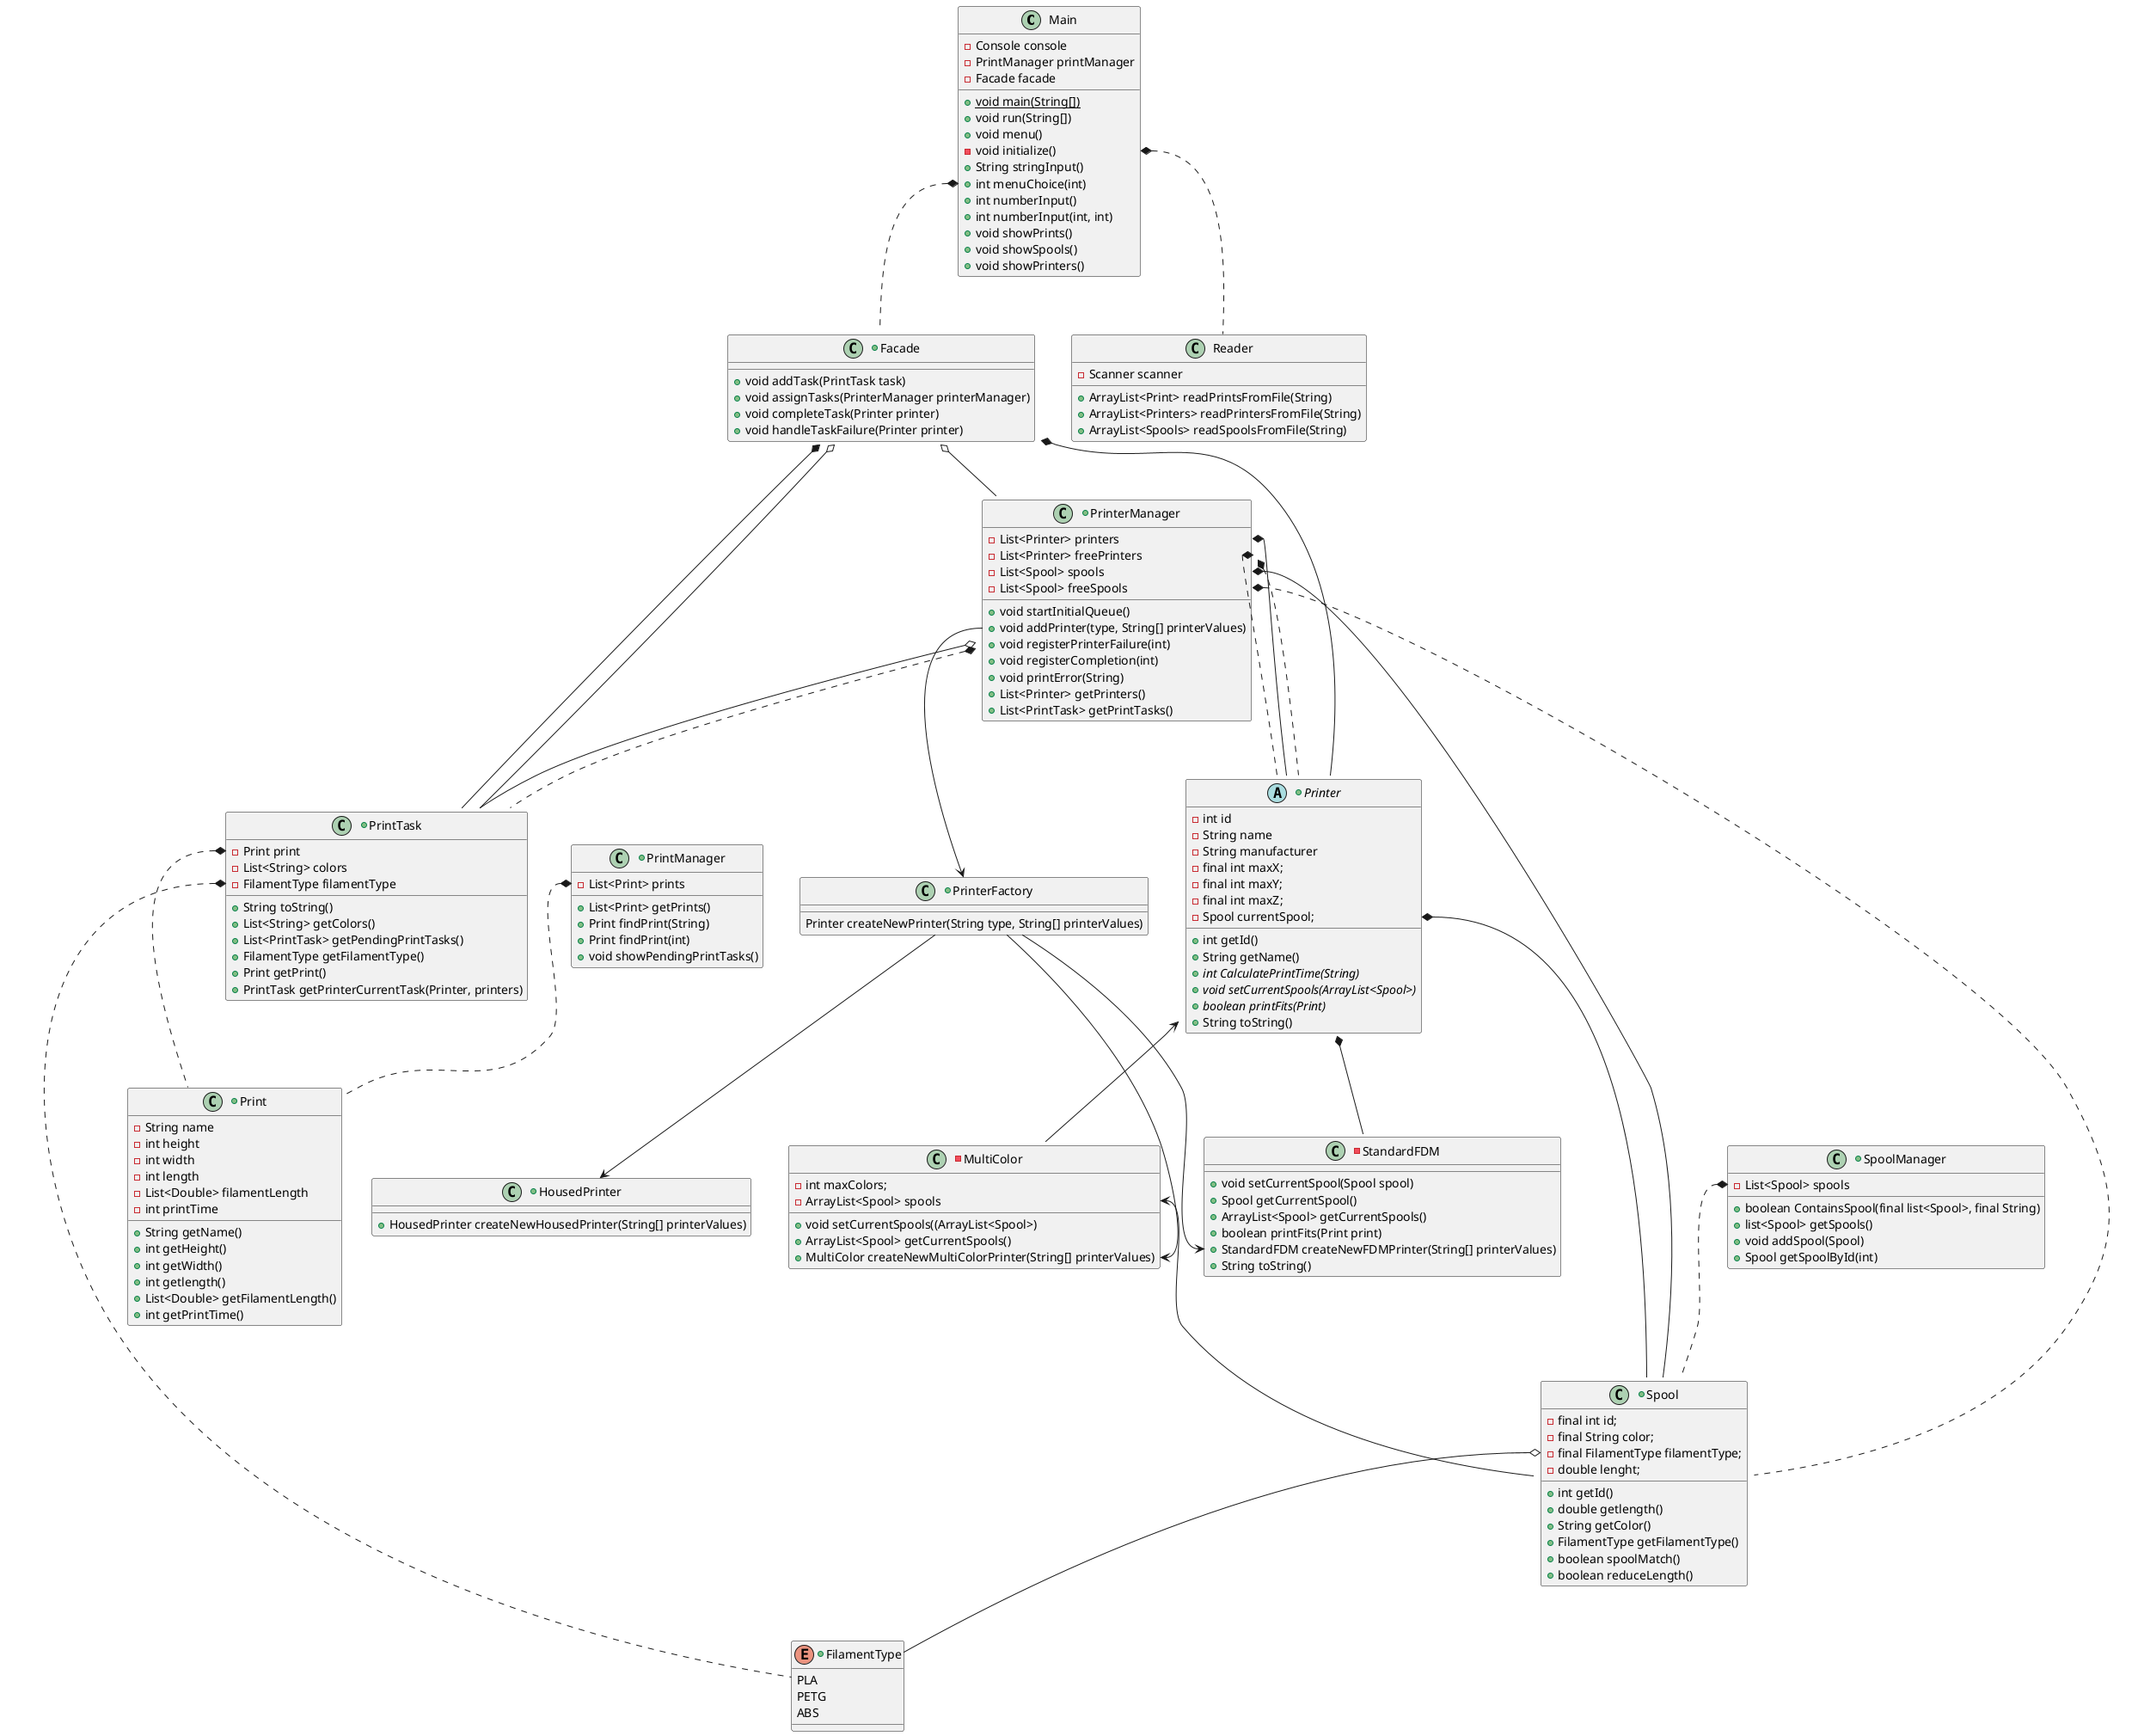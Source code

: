 @startuml
'https://plantuml.com/class-diagram

class Main {
-Console console
-PrintManager printManager
-Facade facade
+{static}void main(String[])
+void run(String[])
+void menu()
-void initialize()
+String stringInput()
+int menuChoice(int)
+int numberInput()
+int numberInput(int, int)
+void showPrints()
+void showSpools()
+void showPrinters()
}

class Reader {
-Scanner scanner
+ArrayList<Print> readPrintsFromFile(String)
+ArrayList<Printers> readPrintersFromFile(String)
+ArrayList<Spools> readSpoolsFromFile(String)
}

Main::menuChoice *.. Facade
Main::initialize *.. Reader

+class PrinterManager{
-List<Printer> printers
-List<Printer> freePrinters
-List<Spool> spools
-List<Spool> freeSpools
+void startInitialQueue()
+void addPrinter(type, String[] printerValues)
+void registerPrinterFailure(int)
+void registerCompletion(int)
+void printError(String)
+List<Printer> getPrinters()
+List<PrintTask> getPrintTasks()
}
PrinterManager::printers *-- Printer
PrinterManager::freePrinters *.. Printer
PrinterManager::pendingPrintTasks o-- PrintTask
PrinterManager::spools *-- Spool
PrinterManager::freeSpools *.. Spool
PrinterManager::runningPrintTask *.. Printer
PrinterManager::runningPrintTask *.. PrintTask

+class Facade{
    + void addTask(PrintTask task)
    + void assignTasks(PrinterManager printerManager)
    + void completeTask(Printer printer)
    + void handleTaskFailure(Printer printer)
}
Facade::runningTasks *-- Printer
Facade::runningTasks *-- PrintTask
Facade o-- PrinterManager
Facade o-- PrintTask

+class PrintManager{
-List<Print> prints
+List<Print> getPrints()
+Print findPrint(String)
+Print findPrint(int)
+void showPendingPrintTasks()
}
PrintManager::prints *.. Print


+class SpoolManager{
-List<Spool> spools
+boolean ContainsSpool(final list<Spool>, final String)
+list<Spool> getSpools()
+void addSpool(Spool)
+Spool getSpoolById(int)
}

SpoolManager::spools *.. Spool

+class PrintTask{
-Print print
-List<String> colors
-FilamentType filamentType
+String toString()
+List<String> getColors()
+List<PrintTask> getPendingPrintTasks()
+FilamentType getFilamentType()
+Print getPrint()
+PrintTask getPrinterCurrentTask(Printer, printers)
}

PrintTask::print *.. Print
PrintTask::filamentType *.. FilamentType

+enum FilamentType{
    PLA
    PETG
    ABS
}

+abstract class Printer{
- int id
-String name
-String manufacturer
+ int getId()
+ String getName()
- final int maxX;
- final int maxY;
- final int maxZ;
- Spool currentSpool;
+ {abstract} int CalculatePrintTime(String)
+{abstract} void setCurrentSpools(ArrayList<Spool>)
+ {abstract} boolean printFits(Print)
+String toString()
}
Printer::currentSpool *-- Spool

+class Print{
-String name
- int height
- int width
- int length
- List<Double> filamentLength
- int printTime
+ String getName()
+ int getHeight()
+ int getWidth()
+ int getlength()
+ List<Double> getFilamentLength()
+ int getPrintTime()
}

+class Spool{
- final int id;
- final String color;
- final FilamentType filamentType;
-double lenght;
+int getId()
+double getlength()
+String getColor()
+FilamentType getFilamentType()
+ boolean spoolMatch()
+boolean reduceLength()
}

Spool::filamentType o-- FilamentType


-class StandardFDM{
+void setCurrentSpool(Spool spool)
+Spool getCurrentSpool()
+ArrayList<Spool> getCurrentSpools()
+boolean printFits(Print print)
+StandardFDM createNewFDMPrinter(String[] printerValues)
+String toString()
}

+class HousedPrinter{
+HousedPrinter createNewHousedPrinter(String[] printerValues)
}

Printer *-- StandardFDM

-class MultiColor{
- int maxColors;
- ArrayList<Spool> spools
+void setCurrentSpools((ArrayList<Spool>)
+ArrayList<Spool> getCurrentSpools()
+MultiColor createNewMultiColorPrinter(String[] printerValues)
}
Printer <-- MultiColor
MultiColor::spools <-- Spool

+class PrinterFactory{
Printer createNewPrinter(String type, String[] printerValues)
}
PrinterManager::addPrinter --> PrinterFactory
PrinterFactory --> StandardFDM::createNewFDMPrinter
PrinterFactory --> HousedPrinter
PrinterFactory --> MultiColor::createNewMultiColorPrinter



@enduml